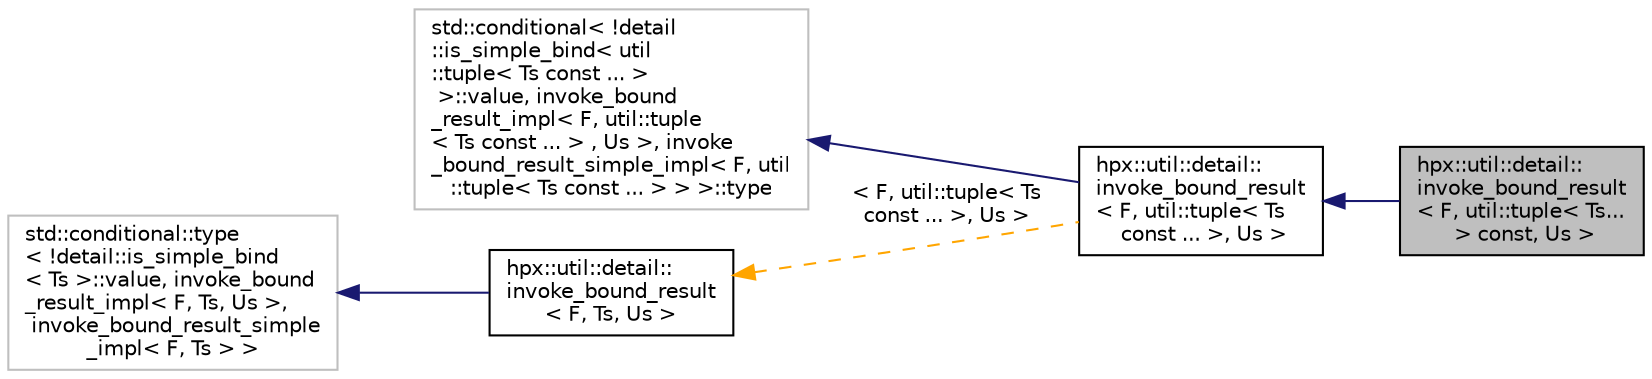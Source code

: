 digraph "hpx::util::detail::invoke_bound_result&lt; F, util::tuple&lt; Ts... &gt; const, Us &gt;"
{
  edge [fontname="Helvetica",fontsize="10",labelfontname="Helvetica",labelfontsize="10"];
  node [fontname="Helvetica",fontsize="10",shape=record];
  rankdir="LR";
  Node0 [label="hpx::util::detail::\linvoke_bound_result\l\< F, util::tuple\< Ts...\l \> const, Us \>",height=0.2,width=0.4,color="black", fillcolor="grey75", style="filled", fontcolor="black"];
  Node1 -> Node0 [dir="back",color="midnightblue",fontsize="10",style="solid",fontname="Helvetica"];
  Node1 [label="hpx::util::detail::\linvoke_bound_result\l\< F, util::tuple\< Ts\l const ... \>, Us \>",height=0.2,width=0.4,color="black", fillcolor="white", style="filled",URL="$df/d32/structhpx_1_1util_1_1detail_1_1invoke__bound__result.html"];
  Node2 -> Node1 [dir="back",color="midnightblue",fontsize="10",style="solid",fontname="Helvetica"];
  Node2 [label="std::conditional\< !detail\l::is_simple_bind\< util\l::tuple\< Ts const ... \>\l  \>::value, invoke_bound\l_result_impl\< F, util::tuple\l\< Ts const ... \> , Us \>, invoke\l_bound_result_simple_impl\< F, util\l::tuple\< Ts const ... \>  \> \>::type",height=0.2,width=0.4,color="grey75", fillcolor="white", style="filled"];
  Node3 -> Node1 [dir="back",color="orange",fontsize="10",style="dashed",label=" \< F, util::tuple\< Ts\l const ... \>, Us \>" ,fontname="Helvetica"];
  Node3 [label="hpx::util::detail::\linvoke_bound_result\l\< F, Ts, Us \>",height=0.2,width=0.4,color="black", fillcolor="white", style="filled",URL="$df/d32/structhpx_1_1util_1_1detail_1_1invoke__bound__result.html"];
  Node4 -> Node3 [dir="back",color="midnightblue",fontsize="10",style="solid",fontname="Helvetica"];
  Node4 [label="std::conditional::type\l\< !detail::is_simple_bind\l\< Ts \>::value, invoke_bound\l_result_impl\< F, Ts, Us \>,\l invoke_bound_result_simple\l_impl\< F, Ts \> \>",height=0.2,width=0.4,color="grey75", fillcolor="white", style="filled"];
}

